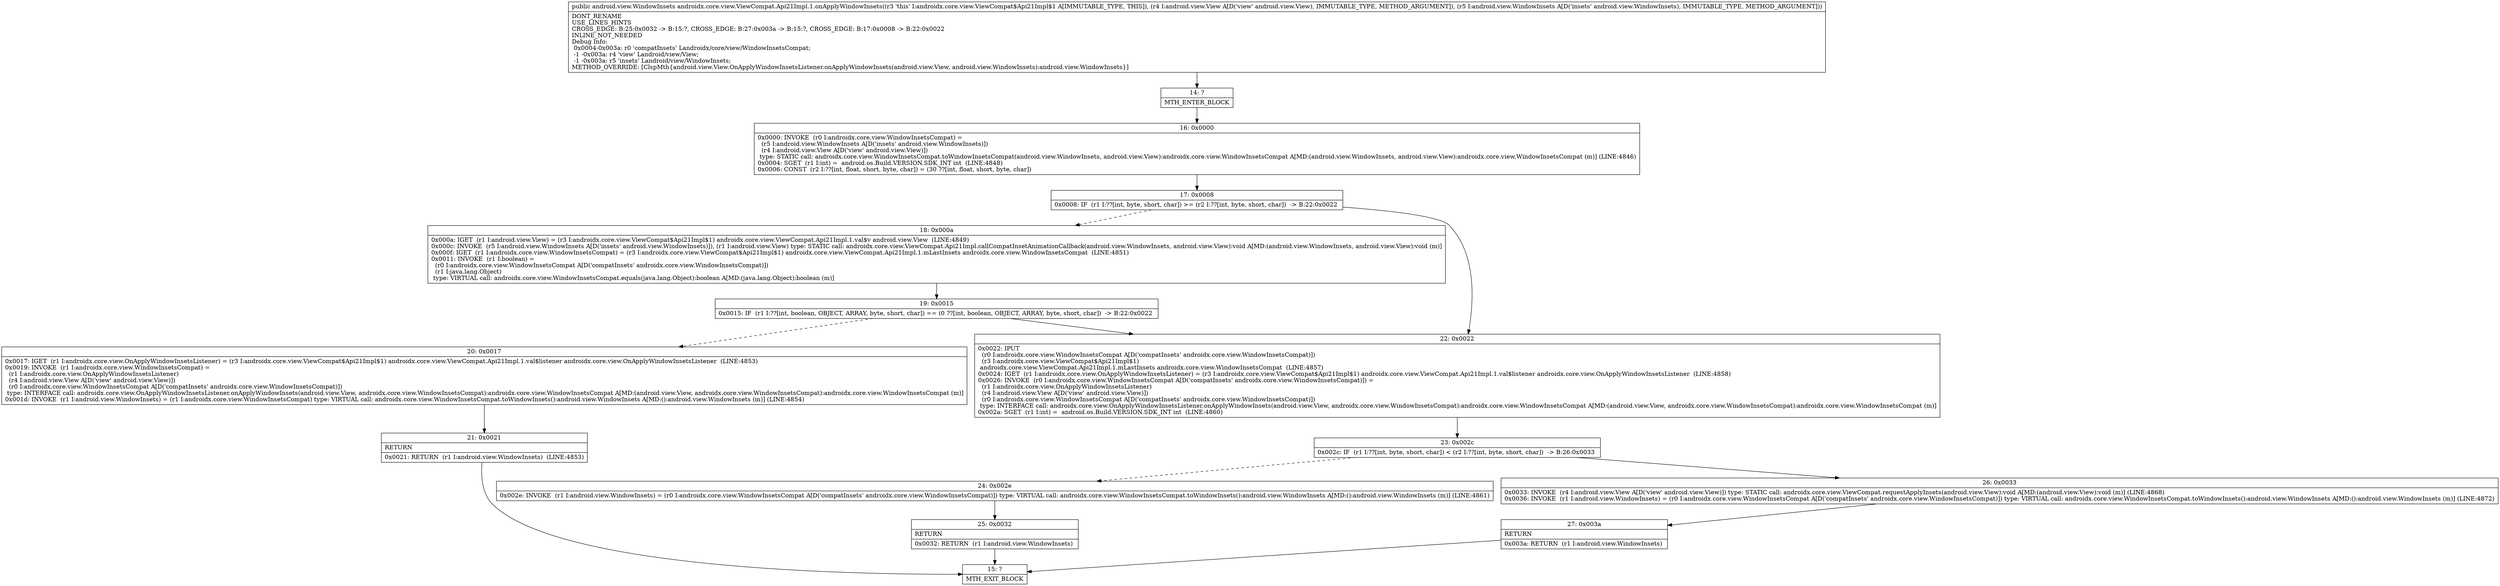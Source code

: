 digraph "CFG forandroidx.core.view.ViewCompat.Api21Impl.1.onApplyWindowInsets(Landroid\/view\/View;Landroid\/view\/WindowInsets;)Landroid\/view\/WindowInsets;" {
Node_14 [shape=record,label="{14\:\ ?|MTH_ENTER_BLOCK\l}"];
Node_16 [shape=record,label="{16\:\ 0x0000|0x0000: INVOKE  (r0 I:androidx.core.view.WindowInsetsCompat) = \l  (r5 I:android.view.WindowInsets A[D('insets' android.view.WindowInsets)])\l  (r4 I:android.view.View A[D('view' android.view.View)])\l type: STATIC call: androidx.core.view.WindowInsetsCompat.toWindowInsetsCompat(android.view.WindowInsets, android.view.View):androidx.core.view.WindowInsetsCompat A[MD:(android.view.WindowInsets, android.view.View):androidx.core.view.WindowInsetsCompat (m)] (LINE:4846)\l0x0004: SGET  (r1 I:int) =  android.os.Build.VERSION.SDK_INT int  (LINE:4848)\l0x0006: CONST  (r2 I:??[int, float, short, byte, char]) = (30 ??[int, float, short, byte, char]) \l}"];
Node_17 [shape=record,label="{17\:\ 0x0008|0x0008: IF  (r1 I:??[int, byte, short, char]) \>= (r2 I:??[int, byte, short, char])  \-\> B:22:0x0022 \l}"];
Node_18 [shape=record,label="{18\:\ 0x000a|0x000a: IGET  (r1 I:android.view.View) = (r3 I:androidx.core.view.ViewCompat$Api21Impl$1) androidx.core.view.ViewCompat.Api21Impl.1.val$v android.view.View  (LINE:4849)\l0x000c: INVOKE  (r5 I:android.view.WindowInsets A[D('insets' android.view.WindowInsets)]), (r1 I:android.view.View) type: STATIC call: androidx.core.view.ViewCompat.Api21Impl.callCompatInsetAnimationCallback(android.view.WindowInsets, android.view.View):void A[MD:(android.view.WindowInsets, android.view.View):void (m)]\l0x000f: IGET  (r1 I:androidx.core.view.WindowInsetsCompat) = (r3 I:androidx.core.view.ViewCompat$Api21Impl$1) androidx.core.view.ViewCompat.Api21Impl.1.mLastInsets androidx.core.view.WindowInsetsCompat  (LINE:4851)\l0x0011: INVOKE  (r1 I:boolean) = \l  (r0 I:androidx.core.view.WindowInsetsCompat A[D('compatInsets' androidx.core.view.WindowInsetsCompat)])\l  (r1 I:java.lang.Object)\l type: VIRTUAL call: androidx.core.view.WindowInsetsCompat.equals(java.lang.Object):boolean A[MD:(java.lang.Object):boolean (m)]\l}"];
Node_19 [shape=record,label="{19\:\ 0x0015|0x0015: IF  (r1 I:??[int, boolean, OBJECT, ARRAY, byte, short, char]) == (0 ??[int, boolean, OBJECT, ARRAY, byte, short, char])  \-\> B:22:0x0022 \l}"];
Node_20 [shape=record,label="{20\:\ 0x0017|0x0017: IGET  (r1 I:androidx.core.view.OnApplyWindowInsetsListener) = (r3 I:androidx.core.view.ViewCompat$Api21Impl$1) androidx.core.view.ViewCompat.Api21Impl.1.val$listener androidx.core.view.OnApplyWindowInsetsListener  (LINE:4853)\l0x0019: INVOKE  (r1 I:androidx.core.view.WindowInsetsCompat) = \l  (r1 I:androidx.core.view.OnApplyWindowInsetsListener)\l  (r4 I:android.view.View A[D('view' android.view.View)])\l  (r0 I:androidx.core.view.WindowInsetsCompat A[D('compatInsets' androidx.core.view.WindowInsetsCompat)])\l type: INTERFACE call: androidx.core.view.OnApplyWindowInsetsListener.onApplyWindowInsets(android.view.View, androidx.core.view.WindowInsetsCompat):androidx.core.view.WindowInsetsCompat A[MD:(android.view.View, androidx.core.view.WindowInsetsCompat):androidx.core.view.WindowInsetsCompat (m)]\l0x001d: INVOKE  (r1 I:android.view.WindowInsets) = (r1 I:androidx.core.view.WindowInsetsCompat) type: VIRTUAL call: androidx.core.view.WindowInsetsCompat.toWindowInsets():android.view.WindowInsets A[MD:():android.view.WindowInsets (m)] (LINE:4854)\l}"];
Node_21 [shape=record,label="{21\:\ 0x0021|RETURN\l|0x0021: RETURN  (r1 I:android.view.WindowInsets)  (LINE:4853)\l}"];
Node_15 [shape=record,label="{15\:\ ?|MTH_EXIT_BLOCK\l}"];
Node_22 [shape=record,label="{22\:\ 0x0022|0x0022: IPUT  \l  (r0 I:androidx.core.view.WindowInsetsCompat A[D('compatInsets' androidx.core.view.WindowInsetsCompat)])\l  (r3 I:androidx.core.view.ViewCompat$Api21Impl$1)\l androidx.core.view.ViewCompat.Api21Impl.1.mLastInsets androidx.core.view.WindowInsetsCompat  (LINE:4857)\l0x0024: IGET  (r1 I:androidx.core.view.OnApplyWindowInsetsListener) = (r3 I:androidx.core.view.ViewCompat$Api21Impl$1) androidx.core.view.ViewCompat.Api21Impl.1.val$listener androidx.core.view.OnApplyWindowInsetsListener  (LINE:4858)\l0x0026: INVOKE  (r0 I:androidx.core.view.WindowInsetsCompat A[D('compatInsets' androidx.core.view.WindowInsetsCompat)]) = \l  (r1 I:androidx.core.view.OnApplyWindowInsetsListener)\l  (r4 I:android.view.View A[D('view' android.view.View)])\l  (r0 I:androidx.core.view.WindowInsetsCompat A[D('compatInsets' androidx.core.view.WindowInsetsCompat)])\l type: INTERFACE call: androidx.core.view.OnApplyWindowInsetsListener.onApplyWindowInsets(android.view.View, androidx.core.view.WindowInsetsCompat):androidx.core.view.WindowInsetsCompat A[MD:(android.view.View, androidx.core.view.WindowInsetsCompat):androidx.core.view.WindowInsetsCompat (m)]\l0x002a: SGET  (r1 I:int) =  android.os.Build.VERSION.SDK_INT int  (LINE:4860)\l}"];
Node_23 [shape=record,label="{23\:\ 0x002c|0x002c: IF  (r1 I:??[int, byte, short, char]) \< (r2 I:??[int, byte, short, char])  \-\> B:26:0x0033 \l}"];
Node_24 [shape=record,label="{24\:\ 0x002e|0x002e: INVOKE  (r1 I:android.view.WindowInsets) = (r0 I:androidx.core.view.WindowInsetsCompat A[D('compatInsets' androidx.core.view.WindowInsetsCompat)]) type: VIRTUAL call: androidx.core.view.WindowInsetsCompat.toWindowInsets():android.view.WindowInsets A[MD:():android.view.WindowInsets (m)] (LINE:4861)\l}"];
Node_25 [shape=record,label="{25\:\ 0x0032|RETURN\l|0x0032: RETURN  (r1 I:android.view.WindowInsets) \l}"];
Node_26 [shape=record,label="{26\:\ 0x0033|0x0033: INVOKE  (r4 I:android.view.View A[D('view' android.view.View)]) type: STATIC call: androidx.core.view.ViewCompat.requestApplyInsets(android.view.View):void A[MD:(android.view.View):void (m)] (LINE:4868)\l0x0036: INVOKE  (r1 I:android.view.WindowInsets) = (r0 I:androidx.core.view.WindowInsetsCompat A[D('compatInsets' androidx.core.view.WindowInsetsCompat)]) type: VIRTUAL call: androidx.core.view.WindowInsetsCompat.toWindowInsets():android.view.WindowInsets A[MD:():android.view.WindowInsets (m)] (LINE:4872)\l}"];
Node_27 [shape=record,label="{27\:\ 0x003a|RETURN\l|0x003a: RETURN  (r1 I:android.view.WindowInsets) \l}"];
MethodNode[shape=record,label="{public android.view.WindowInsets androidx.core.view.ViewCompat.Api21Impl.1.onApplyWindowInsets((r3 'this' I:androidx.core.view.ViewCompat$Api21Impl$1 A[IMMUTABLE_TYPE, THIS]), (r4 I:android.view.View A[D('view' android.view.View), IMMUTABLE_TYPE, METHOD_ARGUMENT]), (r5 I:android.view.WindowInsets A[D('insets' android.view.WindowInsets), IMMUTABLE_TYPE, METHOD_ARGUMENT]))  | DONT_RENAME\lUSE_LINES_HINTS\lCROSS_EDGE: B:25:0x0032 \-\> B:15:?, CROSS_EDGE: B:27:0x003a \-\> B:15:?, CROSS_EDGE: B:17:0x0008 \-\> B:22:0x0022\lINLINE_NOT_NEEDED\lDebug Info:\l  0x0004\-0x003a: r0 'compatInsets' Landroidx\/core\/view\/WindowInsetsCompat;\l  \-1 \-0x003a: r4 'view' Landroid\/view\/View;\l  \-1 \-0x003a: r5 'insets' Landroid\/view\/WindowInsets;\lMETHOD_OVERRIDE: [ClspMth\{android.view.View.OnApplyWindowInsetsListener.onApplyWindowInsets(android.view.View, android.view.WindowInsets):android.view.WindowInsets\}]\l}"];
MethodNode -> Node_14;Node_14 -> Node_16;
Node_16 -> Node_17;
Node_17 -> Node_18[style=dashed];
Node_17 -> Node_22;
Node_18 -> Node_19;
Node_19 -> Node_20[style=dashed];
Node_19 -> Node_22;
Node_20 -> Node_21;
Node_21 -> Node_15;
Node_22 -> Node_23;
Node_23 -> Node_24[style=dashed];
Node_23 -> Node_26;
Node_24 -> Node_25;
Node_25 -> Node_15;
Node_26 -> Node_27;
Node_27 -> Node_15;
}

